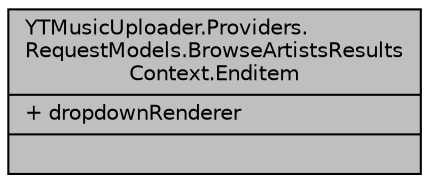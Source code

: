 digraph "YTMusicUploader.Providers.RequestModels.BrowseArtistsResultsContext.Enditem"
{
 // LATEX_PDF_SIZE
  edge [fontname="Helvetica",fontsize="10",labelfontname="Helvetica",labelfontsize="10"];
  node [fontname="Helvetica",fontsize="10",shape=record];
  Node1 [label="{YTMusicUploader.Providers.\lRequestModels.BrowseArtistsResults\lContext.Enditem\n|+ dropdownRenderer\l|}",height=0.2,width=0.4,color="black", fillcolor="grey75", style="filled", fontcolor="black",tooltip=" "];
}
